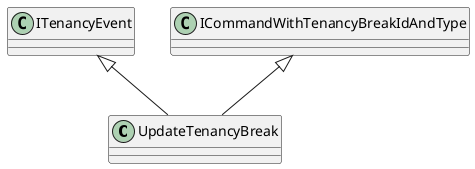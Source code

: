 @startuml
class UpdateTenancyBreak {
}
ITenancyEvent <|-- UpdateTenancyBreak
ICommandWithTenancyBreakIdAndType <|-- UpdateTenancyBreak
@enduml
